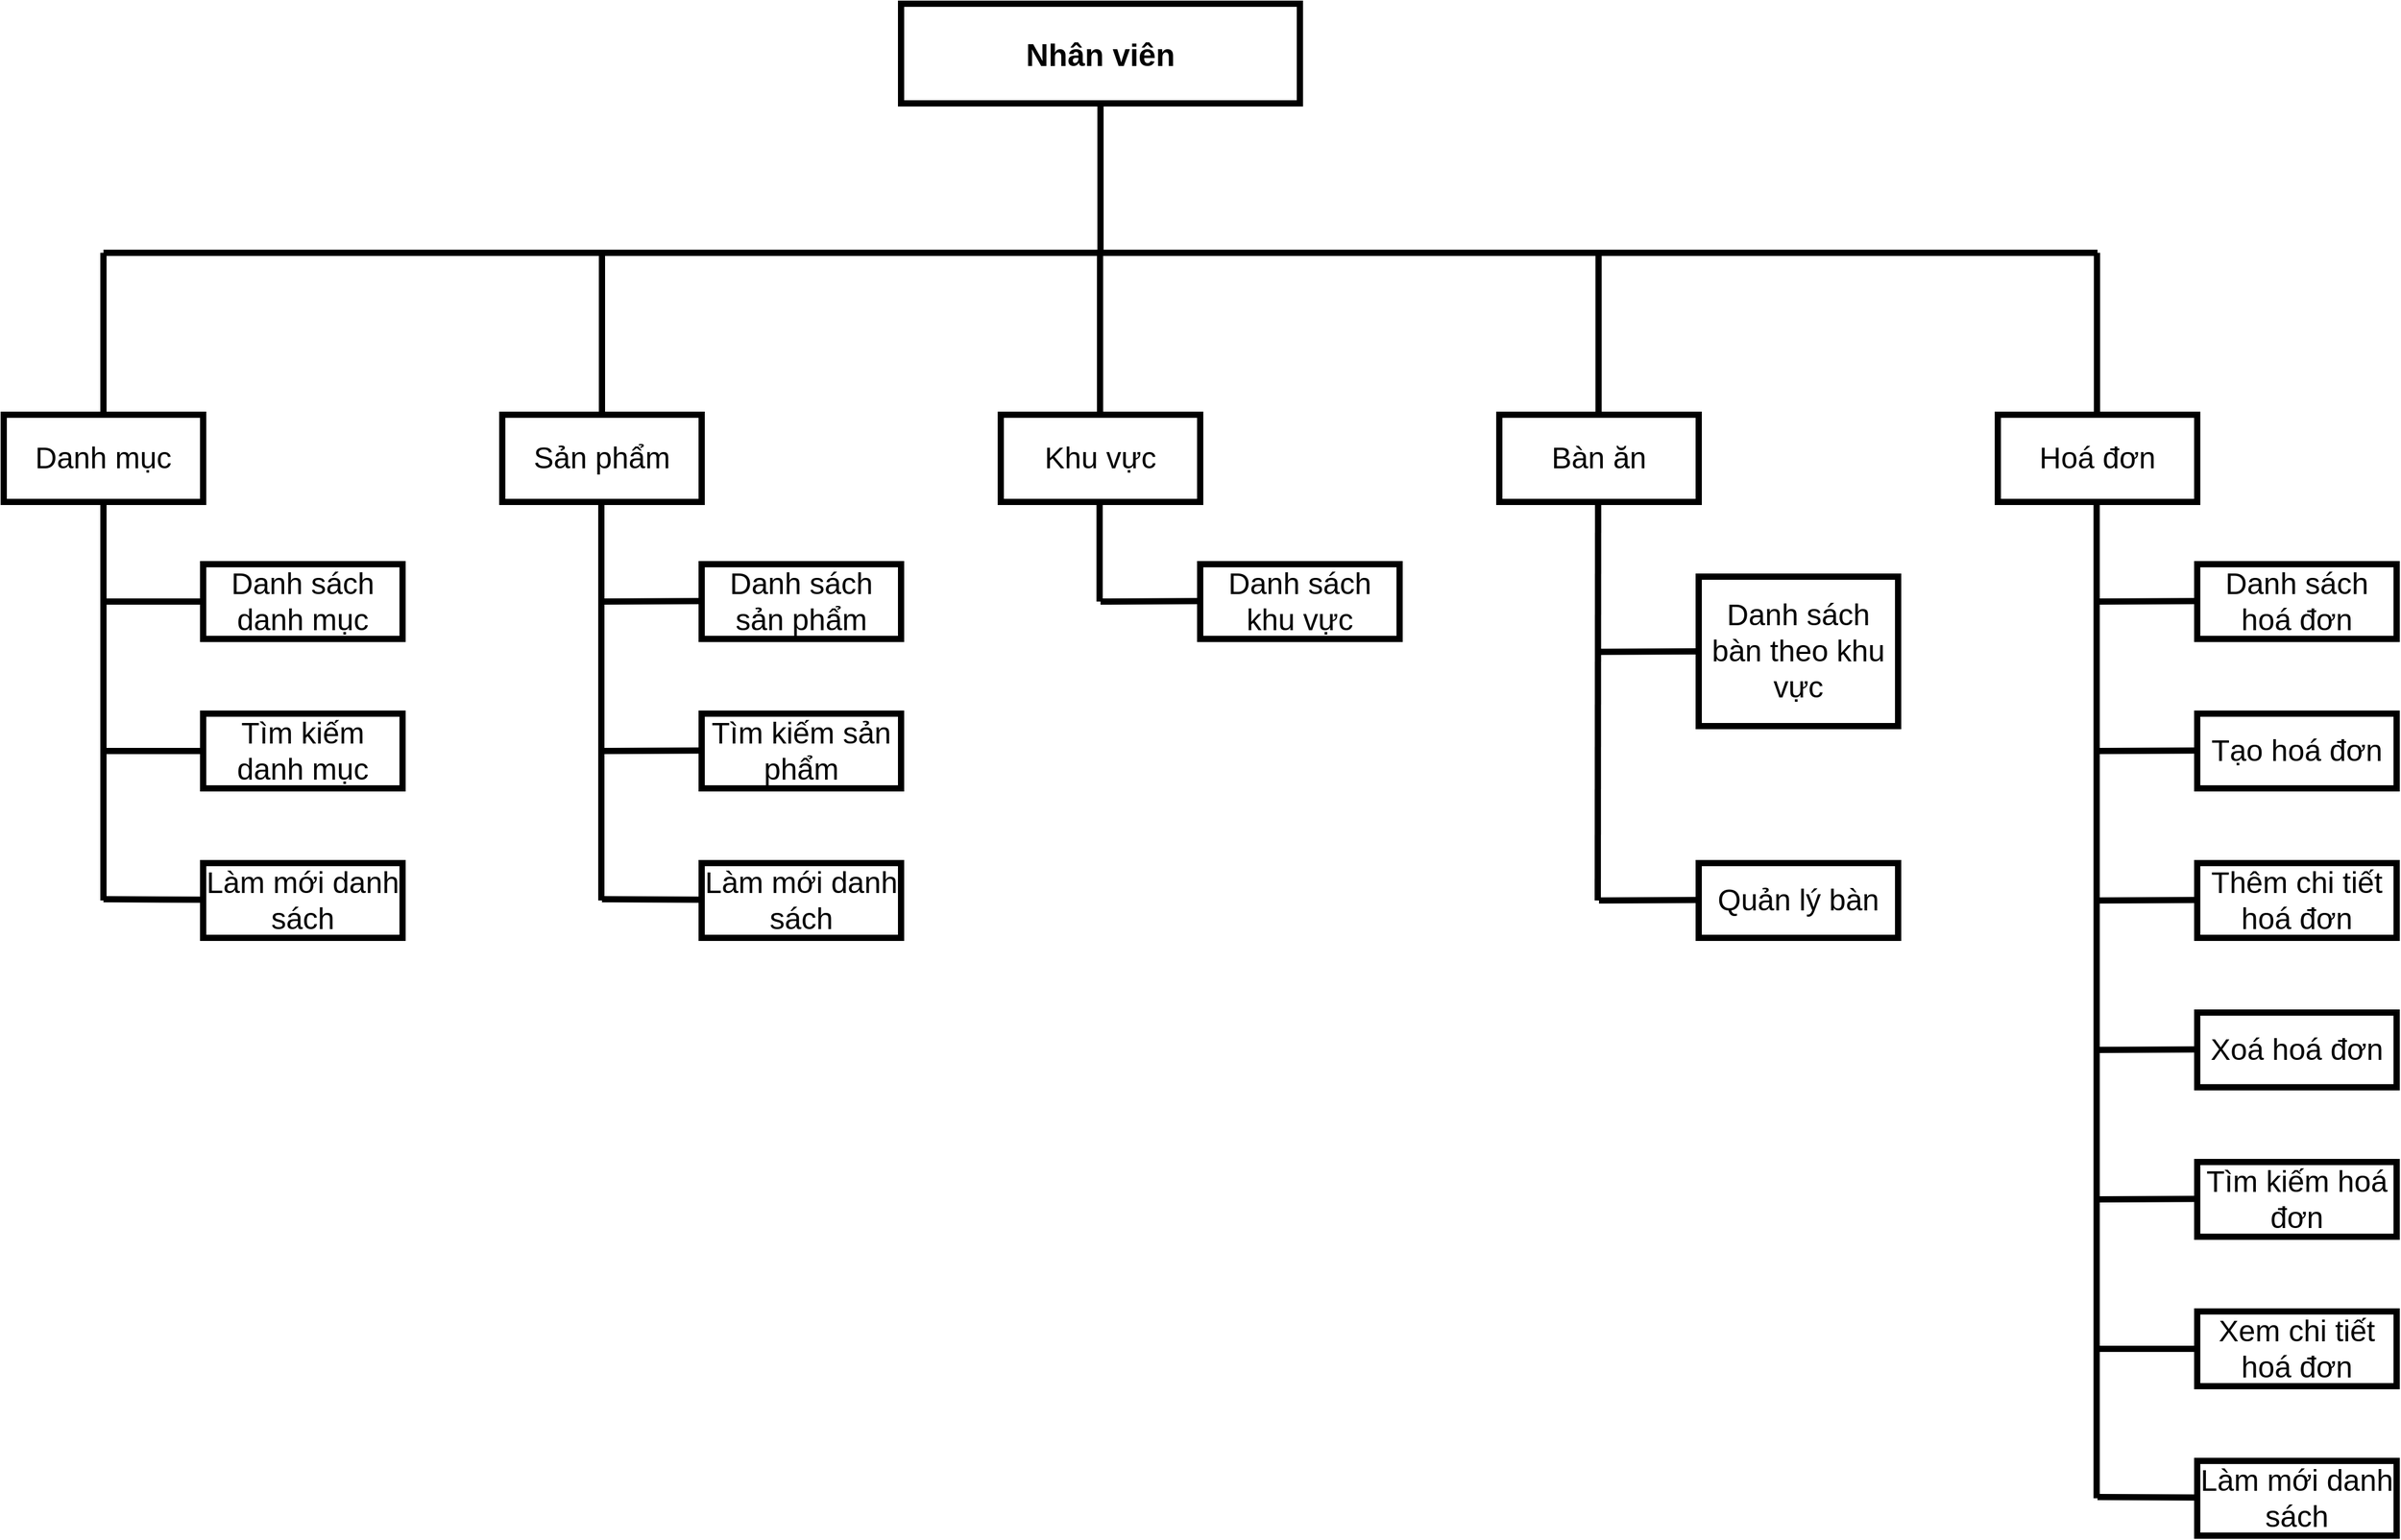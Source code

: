 <mxfile version="14.1.3" type="device"><diagram id="IetAsHHufUbiBQk2Ikel" name="Page-1"><mxGraphModel dx="4382" dy="1905" grid="1" gridSize="10" guides="1" tooltips="1" connect="1" arrows="1" fold="1" page="1" pageScale="1" pageWidth="827" pageHeight="1169" math="0" shadow="0"><root><mxCell id="0"/><mxCell id="1" parent="0"/><mxCell id="kjqm-TQ8b0f86BTi1nD0-1" value="Nhân viên" style="rounded=0;whiteSpace=wrap;html=1;fontSize=25;fontStyle=1" parent="1" vertex="1"><mxGeometry x="400" y="80" width="320" height="80" as="geometry"/></mxCell><mxCell id="kjqm-TQ8b0f86BTi1nD0-2" value="" style="endArrow=none;html=1;entryX=0.5;entryY=1;entryDx=0;entryDy=0;strokeWidth=5;" parent="1" target="kjqm-TQ8b0f86BTi1nD0-1" edge="1"><mxGeometry width="50" height="50" relative="1" as="geometry"><mxPoint x="560" y="280" as="sourcePoint"/><mxPoint x="580" y="370" as="targetPoint"/></mxGeometry></mxCell><mxCell id="kjqm-TQ8b0f86BTi1nD0-3" value="" style="endArrow=none;html=1;strokeWidth=5;" parent="1" edge="1"><mxGeometry width="50" height="50" relative="1" as="geometry"><mxPoint x="-240" y="280" as="sourcePoint"/><mxPoint x="1360" y="280" as="targetPoint"/></mxGeometry></mxCell><mxCell id="kjqm-TQ8b0f86BTi1nD0-4" value="" style="endArrow=none;html=1;strokeWidth=5;" parent="1" target="kjqm-TQ8b0f86BTi1nD0-5" edge="1"><mxGeometry width="50" height="50" relative="1" as="geometry"><mxPoint x="-240" y="280" as="sourcePoint"/><mxPoint x="-240" y="280" as="targetPoint"/></mxGeometry></mxCell><mxCell id="kjqm-TQ8b0f86BTi1nD0-5" value="Danh mục" style="rounded=0;whiteSpace=wrap;html=1;fontSize=24;" parent="1" vertex="1"><mxGeometry x="-320" y="410" width="160" height="70" as="geometry"/></mxCell><mxCell id="kjqm-TQ8b0f86BTi1nD0-7" value="" style="endArrow=none;html=1;strokeWidth=5;" parent="1" target="kjqm-TQ8b0f86BTi1nD0-8" edge="1"><mxGeometry width="50" height="50" relative="1" as="geometry"><mxPoint x="-240" y="560" as="sourcePoint"/><mxPoint x="-160" y="560" as="targetPoint"/></mxGeometry></mxCell><mxCell id="kjqm-TQ8b0f86BTi1nD0-8" value="Danh sách danh mục" style="rounded=0;whiteSpace=wrap;html=1;fontSize=24;" parent="1" vertex="1"><mxGeometry x="-160" y="530" width="160" height="60" as="geometry"/></mxCell><mxCell id="kjqm-TQ8b0f86BTi1nD0-15" value="" style="endArrow=none;html=1;strokeWidth=5;" parent="1" edge="1"><mxGeometry width="50" height="50" relative="1" as="geometry"><mxPoint x="-240" y="680" as="sourcePoint"/><mxPoint x="-160.0" y="680" as="targetPoint"/></mxGeometry></mxCell><mxCell id="kjqm-TQ8b0f86BTi1nD0-16" value="Tìm kiếm danh mục" style="rounded=0;whiteSpace=wrap;html=1;fontSize=24;" parent="1" vertex="1"><mxGeometry x="-160" y="650" width="160" height="60" as="geometry"/></mxCell><mxCell id="kjqm-TQ8b0f86BTi1nD0-17" style="edgeStyle=orthogonalEdgeStyle;rounded=0;orthogonalLoop=1;jettySize=auto;html=1;endArrow=none;endFill=0;strokeWidth=5;" parent="1" source="kjqm-TQ8b0f86BTi1nD0-18" edge="1"><mxGeometry relative="1" as="geometry"><mxPoint x="160" y="280" as="targetPoint"/></mxGeometry></mxCell><mxCell id="kjqm-TQ8b0f86BTi1nD0-18" value="Sản phẩm" style="rounded=0;whiteSpace=wrap;html=1;fontSize=24;strokeWidth=5;" parent="1" vertex="1"><mxGeometry x="80" y="410" width="160" height="70" as="geometry"/></mxCell><mxCell id="kjqm-TQ8b0f86BTi1nD0-19" value="" style="endArrow=none;html=1;exitX=0;exitY=1;exitDx=0;exitDy=0;strokeWidth=5;" parent="1" edge="1"><mxGeometry width="50" height="50" relative="1" as="geometry"><mxPoint x="159.5" y="480.0" as="sourcePoint"/><mxPoint x="159.5" y="800" as="targetPoint"/></mxGeometry></mxCell><mxCell id="kjqm-TQ8b0f86BTi1nD0-20" value="" style="endArrow=none;html=1;strokeWidth=5;" parent="1" edge="1"><mxGeometry width="50" height="50" relative="1" as="geometry"><mxPoint x="160" y="560" as="sourcePoint"/><mxPoint x="240" y="559.66" as="targetPoint"/></mxGeometry></mxCell><mxCell id="kjqm-TQ8b0f86BTi1nD0-21" value="Danh sách sản phẩm" style="rounded=0;whiteSpace=wrap;html=1;fontSize=24;strokeWidth=5;" parent="1" vertex="1"><mxGeometry x="240" y="530" width="160" height="60" as="geometry"/></mxCell><mxCell id="kjqm-TQ8b0f86BTi1nD0-28" value="" style="endArrow=none;html=1;strokeWidth=5;" parent="1" edge="1"><mxGeometry width="50" height="50" relative="1" as="geometry"><mxPoint x="160" y="680" as="sourcePoint"/><mxPoint x="240" y="679.66" as="targetPoint"/></mxGeometry></mxCell><mxCell id="kjqm-TQ8b0f86BTi1nD0-29" value="Tìm kiếm sản phẩm" style="rounded=0;whiteSpace=wrap;html=1;fontSize=24;strokeWidth=5;" parent="1" vertex="1"><mxGeometry x="240" y="650" width="160" height="60" as="geometry"/></mxCell><mxCell id="kjqm-TQ8b0f86BTi1nD0-30" value="Khu vực" style="rounded=0;whiteSpace=wrap;html=1;" parent="1" vertex="1"><mxGeometry x="480" y="410" width="160" height="70" as="geometry"/></mxCell><mxCell id="kjqm-TQ8b0f86BTi1nD0-31" style="edgeStyle=orthogonalEdgeStyle;rounded=0;orthogonalLoop=1;jettySize=auto;html=1;endArrow=none;endFill=0;strokeWidth=5;" parent="1" edge="1"><mxGeometry relative="1" as="geometry"><mxPoint x="559.66" y="280" as="targetPoint"/><mxPoint x="559.66" y="410.0" as="sourcePoint"/></mxGeometry></mxCell><mxCell id="kjqm-TQ8b0f86BTi1nD0-32" value="" style="endArrow=none;html=1;exitX=0;exitY=1;exitDx=0;exitDy=0;strokeWidth=5;" parent="1" edge="1"><mxGeometry width="50" height="50" relative="1" as="geometry"><mxPoint x="559.29" y="480.0" as="sourcePoint"/><mxPoint x="559.29" y="560" as="targetPoint"/></mxGeometry></mxCell><mxCell id="kjqm-TQ8b0f86BTi1nD0-33" value="" style="endArrow=none;html=1;strokeWidth=5;" parent="1" edge="1"><mxGeometry width="50" height="50" relative="1" as="geometry"><mxPoint x="560" y="560" as="sourcePoint"/><mxPoint x="640" y="559.66" as="targetPoint"/></mxGeometry></mxCell><mxCell id="kjqm-TQ8b0f86BTi1nD0-34" value="Danh sách khu vực" style="rounded=0;whiteSpace=wrap;html=1;" parent="1" vertex="1"><mxGeometry x="640" y="530" width="160" height="60" as="geometry"/></mxCell><mxCell id="kjqm-TQ8b0f86BTi1nD0-41" value="Bàn ăn" style="rounded=0;whiteSpace=wrap;html=1;" parent="1" vertex="1"><mxGeometry x="880" y="410" width="160" height="70" as="geometry"/></mxCell><mxCell id="kjqm-TQ8b0f86BTi1nD0-42" style="edgeStyle=orthogonalEdgeStyle;rounded=0;orthogonalLoop=1;jettySize=auto;html=1;endArrow=none;endFill=0;strokeWidth=5;" parent="1" edge="1"><mxGeometry relative="1" as="geometry"><mxPoint x="959.66" y="280" as="targetPoint"/><mxPoint x="959.66" y="410.0" as="sourcePoint"/></mxGeometry></mxCell><mxCell id="kjqm-TQ8b0f86BTi1nD0-43" value="" style="endArrow=none;html=1;exitX=0;exitY=1;exitDx=0;exitDy=0;strokeWidth=5;" parent="1" edge="1"><mxGeometry width="50" height="50" relative="1" as="geometry"><mxPoint x="959.29" y="480.0" as="sourcePoint"/><mxPoint x="959" y="800" as="targetPoint"/></mxGeometry></mxCell><mxCell id="kjqm-TQ8b0f86BTi1nD0-44" value="" style="endArrow=none;html=1;strokeWidth=5;" parent="1" edge="1"><mxGeometry width="50" height="50" relative="1" as="geometry"><mxPoint x="960" y="600.34" as="sourcePoint"/><mxPoint x="1040" y="600.0" as="targetPoint"/></mxGeometry></mxCell><mxCell id="kjqm-TQ8b0f86BTi1nD0-52" value="" style="endArrow=none;html=1;strokeWidth=5;" parent="1" edge="1"><mxGeometry width="50" height="50" relative="1" as="geometry"><mxPoint x="960" y="800" as="sourcePoint"/><mxPoint x="1040.0" y="799.66" as="targetPoint"/></mxGeometry></mxCell><mxCell id="kjqm-TQ8b0f86BTi1nD0-54" value="Hoá đơn" style="rounded=0;whiteSpace=wrap;html=1;" parent="1" vertex="1"><mxGeometry x="1280" y="410" width="160" height="70" as="geometry"/></mxCell><mxCell id="kjqm-TQ8b0f86BTi1nD0-55" style="edgeStyle=orthogonalEdgeStyle;rounded=0;orthogonalLoop=1;jettySize=auto;html=1;endArrow=none;endFill=0;strokeWidth=5;" parent="1" edge="1"><mxGeometry relative="1" as="geometry"><mxPoint x="1359.58" y="280" as="targetPoint"/><mxPoint x="1359.58" y="410" as="sourcePoint"/></mxGeometry></mxCell><mxCell id="kjqm-TQ8b0f86BTi1nD0-56" value="" style="endArrow=none;html=1;exitX=0;exitY=1;exitDx=0;exitDy=0;" parent="1" edge="1"><mxGeometry width="50" height="50" relative="1" as="geometry"><mxPoint x="1359.29" y="480" as="sourcePoint"/><mxPoint x="1359.29" y="1280" as="targetPoint"/></mxGeometry></mxCell><mxCell id="kjqm-TQ8b0f86BTi1nD0-57" value="" style="endArrow=none;html=1;strokeWidth=5;" parent="1" edge="1"><mxGeometry width="50" height="50" relative="1" as="geometry"><mxPoint x="1360" y="560" as="sourcePoint"/><mxPoint x="1440" y="559.58" as="targetPoint"/></mxGeometry></mxCell><mxCell id="kjqm-TQ8b0f86BTi1nD0-58" value="Danh sách hoá đơn" style="rounded=0;whiteSpace=wrap;html=1;" parent="1" vertex="1"><mxGeometry x="1440" y="530" width="160" height="60" as="geometry"/></mxCell><mxCell id="kjqm-TQ8b0f86BTi1nD0-59" value="" style="endArrow=none;html=1;strokeWidth=5;" parent="1" edge="1"><mxGeometry width="50" height="50" relative="1" as="geometry"><mxPoint x="1360" y="680" as="sourcePoint"/><mxPoint x="1440" y="679.58" as="targetPoint"/></mxGeometry></mxCell><mxCell id="kjqm-TQ8b0f86BTi1nD0-60" value="Tạo hoá đơn" style="rounded=0;whiteSpace=wrap;html=1;" parent="1" vertex="1"><mxGeometry x="1440" y="650" width="160" height="60" as="geometry"/></mxCell><mxCell id="kjqm-TQ8b0f86BTi1nD0-61" value="" style="endArrow=none;html=1;strokeWidth=5;" parent="1" edge="1"><mxGeometry width="50" height="50" relative="1" as="geometry"><mxPoint x="1360" y="800" as="sourcePoint"/><mxPoint x="1440" y="799.58" as="targetPoint"/></mxGeometry></mxCell><mxCell id="kjqm-TQ8b0f86BTi1nD0-62" value="Thêm chi tiết hoá đơn" style="rounded=0;whiteSpace=wrap;html=1;" parent="1" vertex="1"><mxGeometry x="1440" y="770" width="160" height="60" as="geometry"/></mxCell><mxCell id="kjqm-TQ8b0f86BTi1nD0-63" value="Xoá hoá đơn" style="rounded=0;whiteSpace=wrap;html=1;" parent="1" vertex="1"><mxGeometry x="1440" y="890" width="160" height="60" as="geometry"/></mxCell><mxCell id="kjqm-TQ8b0f86BTi1nD0-64" value="" style="endArrow=none;html=1;strokeWidth=5;" parent="1" edge="1"><mxGeometry width="50" height="50" relative="1" as="geometry"><mxPoint x="1360" y="920" as="sourcePoint"/><mxPoint x="1440" y="919.58" as="targetPoint"/></mxGeometry></mxCell><mxCell id="kjqm-TQ8b0f86BTi1nD0-65" value="" style="endArrow=none;html=1;strokeWidth=5;" parent="1" edge="1"><mxGeometry width="50" height="50" relative="1" as="geometry"><mxPoint x="1360" y="1040" as="sourcePoint"/><mxPoint x="1440" y="1039.58" as="targetPoint"/></mxGeometry></mxCell><mxCell id="kjqm-TQ8b0f86BTi1nD0-66" value="Tìm kiếm hoá đơn" style="rounded=0;whiteSpace=wrap;html=1;" parent="1" vertex="1"><mxGeometry x="1440" y="1010" width="160" height="60" as="geometry"/></mxCell><mxCell id="kjqm-TQ8b0f86BTi1nD0-68" value="" style="endArrow=none;html=1;strokeWidth=5;" parent="1" edge="1"><mxGeometry width="50" height="50" relative="1" as="geometry"><mxPoint x="1360" y="1160" as="sourcePoint"/><mxPoint x="1440" y="1160" as="targetPoint"/></mxGeometry></mxCell><mxCell id="kjqm-TQ8b0f86BTi1nD0-69" value="Xem chi tiết hoá đơn" style="rounded=0;whiteSpace=wrap;html=1;" parent="1" vertex="1"><mxGeometry x="1440" y="1130" width="160" height="60" as="geometry"/></mxCell><mxCell id="kjqm-TQ8b0f86BTi1nD0-70" value="" style="endArrow=none;html=1;" parent="1" edge="1"><mxGeometry width="50" height="50" relative="1" as="geometry"><mxPoint x="1440" y="1280" as="sourcePoint"/><mxPoint x="1440" y="1280" as="targetPoint"/></mxGeometry></mxCell><mxCell id="kjqm-TQ8b0f86BTi1nD0-82" value="" style="endArrow=none;html=1;strokeWidth=5;" parent="1" edge="1"><mxGeometry width="50" height="50" relative="1" as="geometry"><mxPoint x="-240" y="799" as="sourcePoint"/><mxPoint x="-160" y="799.41" as="targetPoint"/></mxGeometry></mxCell><mxCell id="kjqm-TQ8b0f86BTi1nD0-83" value="Làm mới danh sách" style="rounded=0;whiteSpace=wrap;html=1;fontSize=24;" parent="1" vertex="1"><mxGeometry x="-160" y="770" width="160" height="60" as="geometry"/></mxCell><mxCell id="kjqm-TQ8b0f86BTi1nD0-84" value="Làm mới danh sách" style="rounded=0;whiteSpace=wrap;html=1;fontSize=24;strokeWidth=5;" parent="1" vertex="1"><mxGeometry x="240" y="770" width="160" height="60" as="geometry"/></mxCell><mxCell id="kjqm-TQ8b0f86BTi1nD0-85" value="" style="endArrow=none;html=1;strokeWidth=5;" parent="1" edge="1"><mxGeometry width="50" height="50" relative="1" as="geometry"><mxPoint x="160" y="799" as="sourcePoint"/><mxPoint x="240" y="799.41" as="targetPoint"/></mxGeometry></mxCell><mxCell id="kjqm-TQ8b0f86BTi1nD0-86" value="" style="endArrow=none;html=1;strokeWidth=5;" parent="1" edge="1"><mxGeometry width="50" height="50" relative="1" as="geometry"><mxPoint x="1360" y="1279" as="sourcePoint"/><mxPoint x="1440" y="1279.41" as="targetPoint"/></mxGeometry></mxCell><mxCell id="kjqm-TQ8b0f86BTi1nD0-87" value="Làm mới danh sách" style="rounded=0;whiteSpace=wrap;html=1;" parent="1" vertex="1"><mxGeometry x="1440" y="1250" width="160" height="60" as="geometry"/></mxCell><mxCell id="AcTvpRzplTPS5KscvjZx-1" value="Làm mới danh sách" style="rounded=0;whiteSpace=wrap;html=1;fontSize=24;strokeWidth=5;" parent="1" vertex="1"><mxGeometry x="1440" y="1250" width="160" height="60" as="geometry"/></mxCell><mxCell id="AcTvpRzplTPS5KscvjZx-2" value="Xem chi tiết hoá đơn" style="rounded=0;whiteSpace=wrap;html=1;fontSize=24;strokeWidth=5;" parent="1" vertex="1"><mxGeometry x="1440" y="1130" width="160" height="60" as="geometry"/></mxCell><mxCell id="AcTvpRzplTPS5KscvjZx-3" value="Tìm kiếm hoá đơn" style="rounded=0;whiteSpace=wrap;html=1;fontSize=24;strokeWidth=5;" parent="1" vertex="1"><mxGeometry x="1440" y="1010" width="160" height="60" as="geometry"/></mxCell><mxCell id="AcTvpRzplTPS5KscvjZx-4" value="Xoá hoá đơn" style="rounded=0;whiteSpace=wrap;html=1;fontSize=24;strokeWidth=5;" parent="1" vertex="1"><mxGeometry x="1440" y="890" width="160" height="60" as="geometry"/></mxCell><mxCell id="AcTvpRzplTPS5KscvjZx-5" value="Thêm chi tiết hoá đơn" style="rounded=0;whiteSpace=wrap;html=1;fontSize=24;strokeWidth=5;" parent="1" vertex="1"><mxGeometry x="1440" y="770" width="160" height="60" as="geometry"/></mxCell><mxCell id="AcTvpRzplTPS5KscvjZx-6" value="Tạo hoá đơn" style="rounded=0;whiteSpace=wrap;html=1;fontSize=24;strokeWidth=5;" parent="1" vertex="1"><mxGeometry x="1440" y="650" width="160" height="60" as="geometry"/></mxCell><mxCell id="AcTvpRzplTPS5KscvjZx-7" value="Danh sách hoá đơn" style="rounded=0;whiteSpace=wrap;html=1;fontSize=24;strokeWidth=5;" parent="1" vertex="1"><mxGeometry x="1440" y="530" width="160" height="60" as="geometry"/></mxCell><mxCell id="AcTvpRzplTPS5KscvjZx-8" value="Hoá đơn" style="rounded=0;whiteSpace=wrap;html=1;fontSize=24;strokeWidth=5;" parent="1" vertex="1"><mxGeometry x="1280" y="410" width="160" height="70" as="geometry"/></mxCell><mxCell id="AcTvpRzplTPS5KscvjZx-9" value="Quản lý bàn" style="rounded=0;whiteSpace=wrap;html=1;fontSize=24;strokeWidth=5;" parent="1" vertex="1"><mxGeometry x="1040" y="770" width="160" height="60" as="geometry"/></mxCell><mxCell id="AcTvpRzplTPS5KscvjZx-10" value="Danh sách bàn theo khu vực" style="rounded=0;whiteSpace=wrap;html=1;fontSize=24;strokeWidth=5;" parent="1" vertex="1"><mxGeometry x="1040" y="540" width="160" height="120" as="geometry"/></mxCell><mxCell id="AcTvpRzplTPS5KscvjZx-11" value="Bàn ăn" style="rounded=0;whiteSpace=wrap;html=1;fontSize=24;strokeWidth=5;" parent="1" vertex="1"><mxGeometry x="880" y="410" width="160" height="70" as="geometry"/></mxCell><mxCell id="AcTvpRzplTPS5KscvjZx-12" value="Danh sách khu vực" style="rounded=0;whiteSpace=wrap;html=1;fontSize=24;strokeWidth=5;" parent="1" vertex="1"><mxGeometry x="640" y="530" width="160" height="60" as="geometry"/></mxCell><mxCell id="AcTvpRzplTPS5KscvjZx-13" value="Khu vực" style="rounded=0;whiteSpace=wrap;html=1;fontSize=24;strokeWidth=5;" parent="1" vertex="1"><mxGeometry x="480" y="410" width="160" height="70" as="geometry"/></mxCell><mxCell id="otZiNT5BOVf_LYJN19-r-1" value="" style="endArrow=none;html=1;fontSize=24;exitX=0.5;exitY=1;exitDx=0;exitDy=0;strokeWidth=5;" edge="1" parent="1" source="kjqm-TQ8b0f86BTi1nD0-5"><mxGeometry width="50" height="50" relative="1" as="geometry"><mxPoint x="240" y="900" as="sourcePoint"/><mxPoint x="-240" y="800" as="targetPoint"/></mxGeometry></mxCell><mxCell id="otZiNT5BOVf_LYJN19-r-2" value="Nhân viên" style="rounded=0;whiteSpace=wrap;html=1;fontSize=25;fontStyle=1;strokeWidth=5;" vertex="1" parent="1"><mxGeometry x="400" y="80" width="320" height="80" as="geometry"/></mxCell><mxCell id="otZiNT5BOVf_LYJN19-r-3" value="Danh mục" style="rounded=0;whiteSpace=wrap;html=1;fontSize=24;strokeWidth=5;" vertex="1" parent="1"><mxGeometry x="-320" y="410" width="160" height="70" as="geometry"/></mxCell><mxCell id="otZiNT5BOVf_LYJN19-r-4" value="Danh sách danh mục" style="rounded=0;whiteSpace=wrap;html=1;fontSize=24;strokeWidth=5;" vertex="1" parent="1"><mxGeometry x="-160" y="530" width="160" height="60" as="geometry"/></mxCell><mxCell id="otZiNT5BOVf_LYJN19-r-5" value="Tìm kiếm danh mục" style="rounded=0;whiteSpace=wrap;html=1;fontSize=24;strokeWidth=5;" vertex="1" parent="1"><mxGeometry x="-160" y="650" width="160" height="60" as="geometry"/></mxCell><mxCell id="otZiNT5BOVf_LYJN19-r-6" value="Làm mới danh sách" style="rounded=0;whiteSpace=wrap;html=1;fontSize=24;strokeWidth=5;" vertex="1" parent="1"><mxGeometry x="-160" y="770" width="160" height="60" as="geometry"/></mxCell><mxCell id="otZiNT5BOVf_LYJN19-r-13" value="" style="endArrow=none;html=1;exitX=0;exitY=1;exitDx=0;exitDy=0;strokeWidth=5;" edge="1" parent="1"><mxGeometry width="50" height="50" relative="1" as="geometry"><mxPoint x="1359.29" y="480" as="sourcePoint"/><mxPoint x="1359.29" y="1280" as="targetPoint"/></mxGeometry></mxCell></root></mxGraphModel></diagram></mxfile>